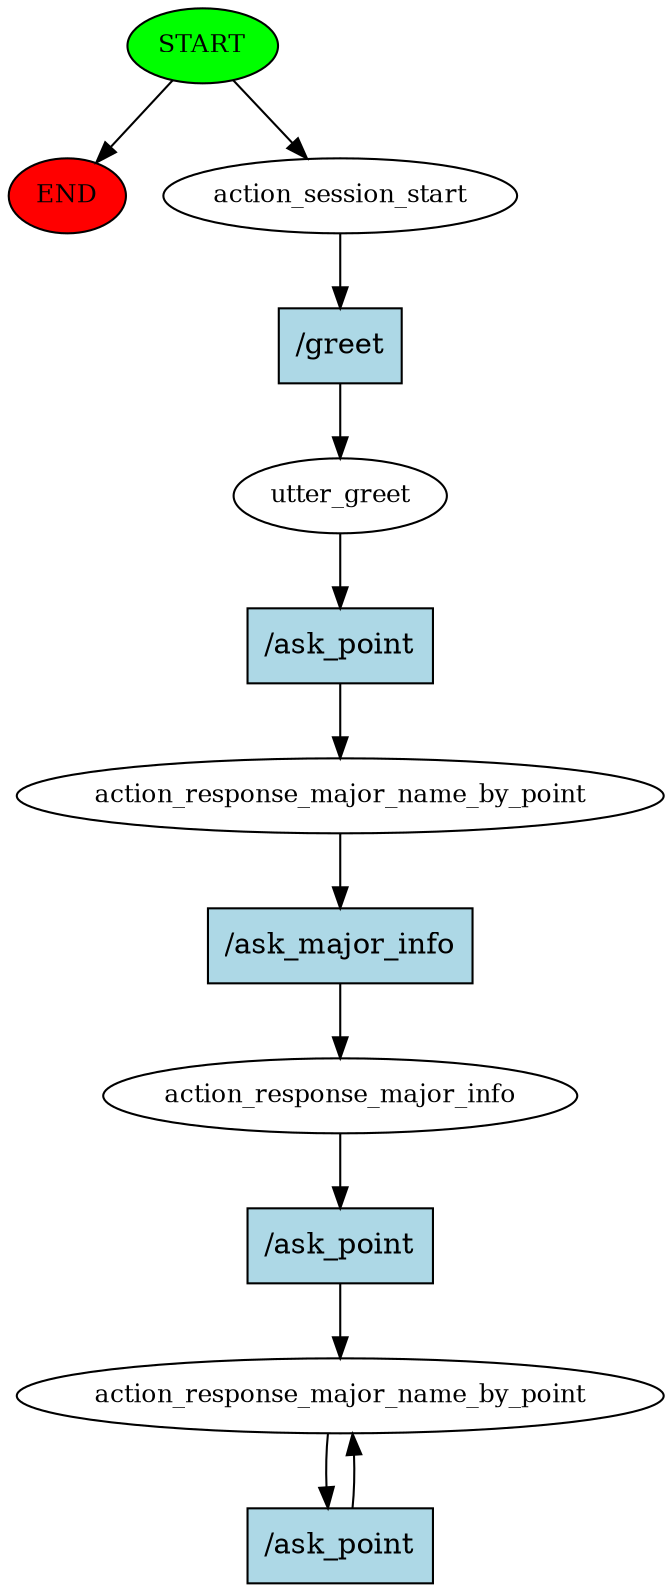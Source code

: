 digraph  {
0 [class="start active", fillcolor=green, fontsize=12, label=START, style=filled];
"-1" [class=end, fillcolor=red, fontsize=12, label=END, style=filled];
1 [class=active, fontsize=12, label=action_session_start];
2 [class=active, fontsize=12, label=utter_greet];
3 [class=active, fontsize=12, label=action_response_major_name_by_point];
4 [class=active, fontsize=12, label=action_response_major_info];
5 [class="active dashed", fontsize=12, label=action_response_major_name_by_point];
7 [class="intent active", fillcolor=lightblue, label="/greet", shape=rect, style=filled];
8 [class="intent active", fillcolor=lightblue, label="/ask_point", shape=rect, style=filled];
9 [class="intent active", fillcolor=lightblue, label="/ask_major_info", shape=rect, style=filled];
10 [class="intent active", fillcolor=lightblue, label="/ask_point", shape=rect, style=filled];
11 [class="intent active", fillcolor=lightblue, label="/ask_point", shape=rect, style=filled];
0 -> "-1"  [class="", key=NONE, label=""];
0 -> 1  [class=active, key=NONE, label=""];
1 -> 7  [class=active, key=0];
2 -> 8  [class=active, key=0];
3 -> 9  [class=active, key=0];
4 -> 10  [class=active, key=0];
5 -> 11  [class=active, key=0];
7 -> 2  [class=active, key=0];
8 -> 3  [class=active, key=0];
9 -> 4  [class=active, key=0];
10 -> 5  [class=active, key=0];
11 -> 5  [class=active, key=0];
}
